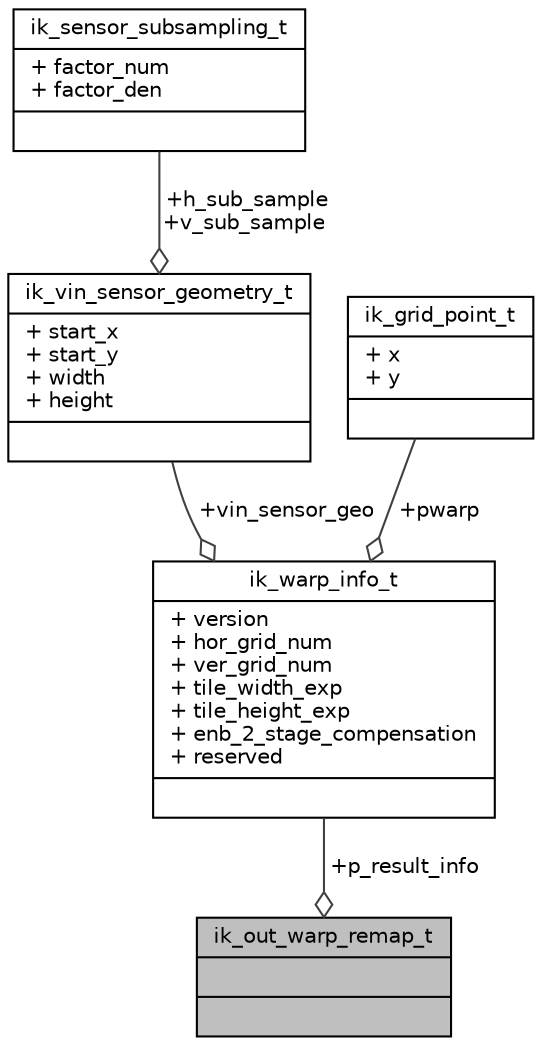 digraph "ik_out_warp_remap_t"
{
 // INTERACTIVE_SVG=YES
 // LATEX_PDF_SIZE
  bgcolor="transparent";
  edge [fontname="Helvetica",fontsize="10",labelfontname="Helvetica",labelfontsize="10"];
  node [fontname="Helvetica",fontsize="10",shape=record];
  Node1 [label="{ik_out_warp_remap_t\n||}",height=0.2,width=0.4,color="black", fillcolor="grey75", style="filled", fontcolor="black",tooltip=" "];
  Node2 -> Node1 [color="grey25",fontsize="10",style="solid",label=" +p_result_info" ,arrowhead="odiamond",fontname="Helvetica"];
  Node2 [label="{ik_warp_info_t\n|+ version\l+ hor_grid_num\l+ ver_grid_num\l+ tile_width_exp\l+ tile_height_exp\l+ enb_2_stage_compensation\l+ reserved\l|}",height=0.2,width=0.4,color="black",URL="$d8/d3c/structik__warp__info__t.html",tooltip=" "];
  Node3 -> Node2 [color="grey25",fontsize="10",style="solid",label=" +vin_sensor_geo" ,arrowhead="odiamond",fontname="Helvetica"];
  Node3 [label="{ik_vin_sensor_geometry_t\n|+ start_x\l+ start_y\l+ width\l+ height\l|}",height=0.2,width=0.4,color="black",URL="$d2/d80/structik__vin__sensor__geometry__t.html",tooltip=" "];
  Node4 -> Node3 [color="grey25",fontsize="10",style="solid",label=" +h_sub_sample\n+v_sub_sample" ,arrowhead="odiamond",fontname="Helvetica"];
  Node4 [label="{ik_sensor_subsampling_t\n|+ factor_num\l+ factor_den\l|}",height=0.2,width=0.4,color="black",URL="$da/db4/structik__sensor__subsampling__t.html",tooltip=" "];
  Node5 -> Node2 [color="grey25",fontsize="10",style="solid",label=" +pwarp" ,arrowhead="odiamond",fontname="Helvetica"];
  Node5 [label="{ik_grid_point_t\n|+ x\l+ y\l|}",height=0.2,width=0.4,color="black",URL="$dc/d59/structik__grid__point__t.html",tooltip=" "];
}
